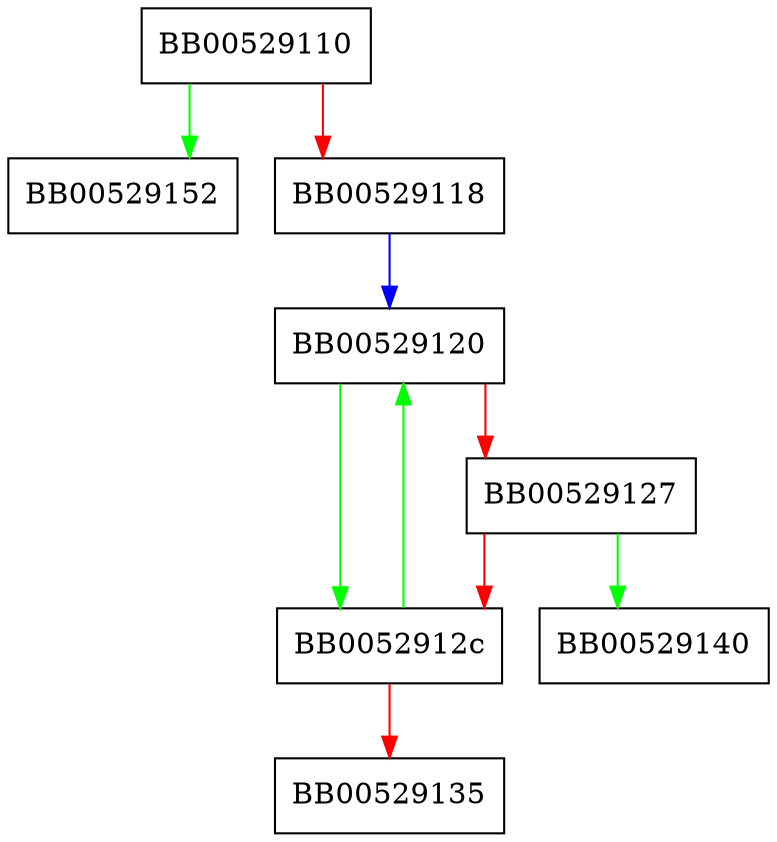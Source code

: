 digraph ASYNC_WAIT_CTX_get_fd {
  node [shape="box"];
  graph [splines=ortho];
  BB00529110 -> BB00529152 [color="green"];
  BB00529110 -> BB00529118 [color="red"];
  BB00529118 -> BB00529120 [color="blue"];
  BB00529120 -> BB0052912c [color="green"];
  BB00529120 -> BB00529127 [color="red"];
  BB00529127 -> BB00529140 [color="green"];
  BB00529127 -> BB0052912c [color="red"];
  BB0052912c -> BB00529120 [color="green"];
  BB0052912c -> BB00529135 [color="red"];
}